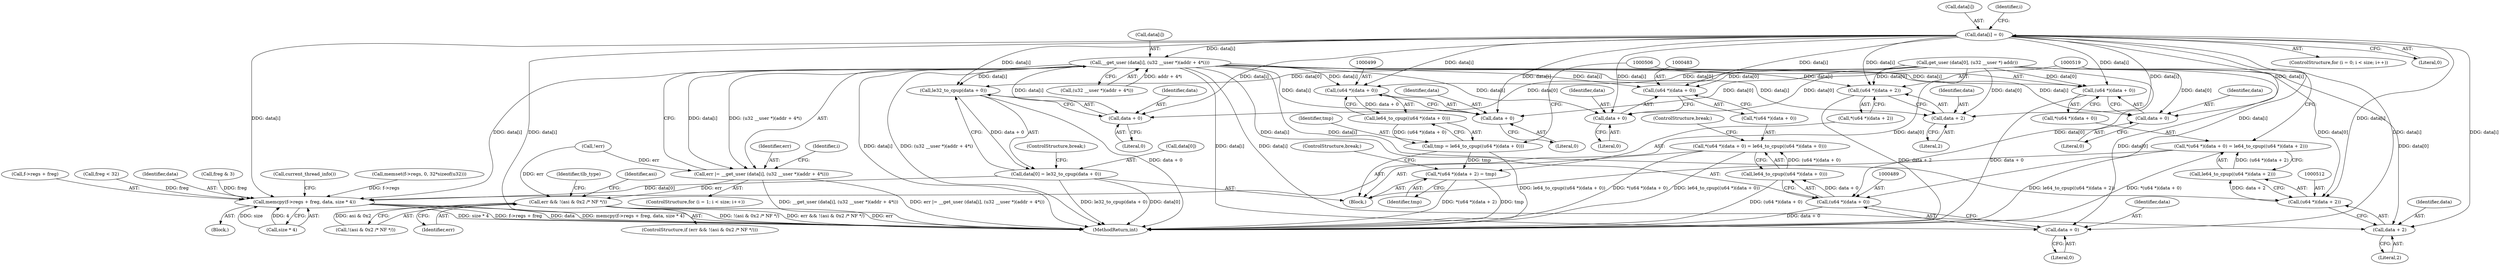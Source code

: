 digraph "0_linux_a8b0ca17b80e92faab46ee7179ba9e99ccb61233_36@array" {
"1000397" [label="(Call,data[i] = 0)"];
"1000426" [label="(Call,__get_user (data[i], (u32 __user *)(addr + 4*i)))"];
"1000424" [label="(Call,err |= __get_user (data[i], (u32 __user *)(addr + 4*i)))"];
"1000438" [label="(Call,err && !(asi & 0x2 /* NF */))"];
"1000474" [label="(Call,le32_to_cpup(data + 0))"];
"1000470" [label="(Call,data[0] = le32_to_cpup(data + 0))"];
"1000584" [label="(Call,memcpy(f->regs + freg, data, size * 4))"];
"1000475" [label="(Call,data + 0)"];
"1000482" [label="(Call,(u64 *)(data + 0))"];
"1000484" [label="(Call,data + 0)"];
"1000488" [label="(Call,(u64 *)(data + 0))"];
"1000487" [label="(Call,le64_to_cpup((u64 *)(data + 0)))"];
"1000480" [label="(Call,*(u64 *)(data + 0) = le64_to_cpup((u64 *)(data + 0)))"];
"1000490" [label="(Call,data + 0)"];
"1000498" [label="(Call,(u64 *)(data + 0))"];
"1000497" [label="(Call,le64_to_cpup((u64 *)(data + 0)))"];
"1000495" [label="(Call,tmp = le64_to_cpup((u64 *)(data + 0)))"];
"1000516" [label="(Call,*(u64 *)(data + 2) = tmp)"];
"1000500" [label="(Call,data + 0)"];
"1000505" [label="(Call,(u64 *)(data + 0))"];
"1000507" [label="(Call,data + 0)"];
"1000511" [label="(Call,(u64 *)(data + 2))"];
"1000510" [label="(Call,le64_to_cpup((u64 *)(data + 2)))"];
"1000503" [label="(Call,*(u64 *)(data + 0) = le64_to_cpup((u64 *)(data + 2)))"];
"1000513" [label="(Call,data + 2)"];
"1000518" [label="(Call,(u64 *)(data + 2))"];
"1000520" [label="(Call,data + 2)"];
"1000509" [label="(Literal,0)"];
"1000412" [label="(Call,!err)"];
"1000487" [label="(Call,le64_to_cpup((u64 *)(data + 0)))"];
"1000516" [label="(Call,*(u64 *)(data + 2) = tmp)"];
"1000430" [label="(Call,(u32 __user *)(addr + 4*i))"];
"1000397" [label="(Call,data[i] = 0)"];
"1000510" [label="(Call,le64_to_cpup((u64 *)(data + 2)))"];
"1000424" [label="(Call,err |= __get_user (data[i], (u32 __user *)(addr + 4*i)))"];
"1000484" [label="(Call,data + 0)"];
"1000496" [label="(Identifier,tmp)"];
"1000425" [label="(Identifier,err)"];
"1000478" [label="(ControlStructure,break;)"];
"1000415" [label="(ControlStructure,for (i = 1; i < size; i++))"];
"1000426" [label="(Call,__get_user (data[i], (u32 __user *)(addr + 4*i)))"];
"1000439" [label="(Identifier,err)"];
"1000468" [label="(Block,)"];
"1000563" [label="(Call,memset(f->regs, 0, 32*sizeof(u32)))"];
"1000524" [label="(ControlStructure,break;)"];
"1000521" [label="(Identifier,data)"];
"1000475" [label="(Call,data + 0)"];
"1000585" [label="(Call,f->regs + freg)"];
"1000597" [label="(Call,current_thread_info())"];
"1000404" [label="(Call,get_user (data[0], (u32 __user *) addr))"];
"1000507" [label="(Call,data + 0)"];
"1000492" [label="(Literal,0)"];
"1000447" [label="(Identifier,tlb_type)"];
"1000491" [label="(Identifier,data)"];
"1000504" [label="(Call,*(u64 *)(data + 0))"];
"1000508" [label="(Identifier,data)"];
"1000515" [label="(Literal,2)"];
"1000605" [label="(MethodReturn,int)"];
"1000437" [label="(ControlStructure,if (err && !(asi & 0x2 /* NF */)))"];
"1000560" [label="(Call,freg < 32)"];
"1000591" [label="(Call,size * 4)"];
"1000481" [label="(Call,*(u64 *)(data + 0))"];
"1000517" [label="(Call,*(u64 *)(data + 2))"];
"1000485" [label="(Identifier,data)"];
"1000462" [label="(Identifier,asi)"];
"1000474" [label="(Call,le32_to_cpup(data + 0))"];
"1000470" [label="(Call,data[0] = le32_to_cpup(data + 0))"];
"1000486" [label="(Literal,0)"];
"1000511" [label="(Call,(u64 *)(data + 2))"];
"1000471" [label="(Call,data[0])"];
"1000590" [label="(Identifier,data)"];
"1000480" [label="(Call,*(u64 *)(data + 0) = le64_to_cpup((u64 *)(data + 0)))"];
"1000477" [label="(Literal,0)"];
"1000427" [label="(Call,data[i])"];
"1000514" [label="(Identifier,data)"];
"1000523" [label="(Identifier,tmp)"];
"1000501" [label="(Identifier,data)"];
"1000440" [label="(Call,!(asi & 0x2 /* NF */))"];
"1000520" [label="(Call,data + 2)"];
"1000490" [label="(Call,data + 0)"];
"1000513" [label="(Call,data + 2)"];
"1000500" [label="(Call,data + 0)"];
"1000505" [label="(Call,(u64 *)(data + 0))"];
"1000398" [label="(Call,data[i])"];
"1000165" [label="(Call,freg & 3)"];
"1000502" [label="(Literal,0)"];
"1000438" [label="(Call,err && !(asi & 0x2 /* NF */))"];
"1000476" [label="(Identifier,data)"];
"1000518" [label="(Call,(u64 *)(data + 2))"];
"1000488" [label="(Call,(u64 *)(data + 0))"];
"1000423" [label="(Identifier,i)"];
"1000503" [label="(Call,*(u64 *)(data + 0) = le64_to_cpup((u64 *)(data + 2)))"];
"1000482" [label="(Call,(u64 *)(data + 0))"];
"1000388" [label="(ControlStructure,for (i = 0; i < size; i++))"];
"1000497" [label="(Call,le64_to_cpup((u64 *)(data + 0)))"];
"1000495" [label="(Call,tmp = le64_to_cpup((u64 *)(data + 0)))"];
"1000493" [label="(ControlStructure,break;)"];
"1000401" [label="(Literal,0)"];
"1000332" [label="(Block,)"];
"1000498" [label="(Call,(u64 *)(data + 0))"];
"1000522" [label="(Literal,2)"];
"1000584" [label="(Call,memcpy(f->regs + freg, data, size * 4))"];
"1000396" [label="(Identifier,i)"];
"1000397" -> "1000388"  [label="AST: "];
"1000397" -> "1000401"  [label="CFG: "];
"1000398" -> "1000397"  [label="AST: "];
"1000401" -> "1000397"  [label="AST: "];
"1000396" -> "1000397"  [label="CFG: "];
"1000397" -> "1000605"  [label="DDG: data[i]"];
"1000397" -> "1000426"  [label="DDG: data[i]"];
"1000397" -> "1000474"  [label="DDG: data[i]"];
"1000397" -> "1000475"  [label="DDG: data[i]"];
"1000397" -> "1000482"  [label="DDG: data[i]"];
"1000397" -> "1000484"  [label="DDG: data[i]"];
"1000397" -> "1000488"  [label="DDG: data[i]"];
"1000397" -> "1000490"  [label="DDG: data[i]"];
"1000397" -> "1000498"  [label="DDG: data[i]"];
"1000397" -> "1000500"  [label="DDG: data[i]"];
"1000397" -> "1000505"  [label="DDG: data[i]"];
"1000397" -> "1000507"  [label="DDG: data[i]"];
"1000397" -> "1000511"  [label="DDG: data[i]"];
"1000397" -> "1000513"  [label="DDG: data[i]"];
"1000397" -> "1000518"  [label="DDG: data[i]"];
"1000397" -> "1000520"  [label="DDG: data[i]"];
"1000397" -> "1000584"  [label="DDG: data[i]"];
"1000426" -> "1000424"  [label="AST: "];
"1000426" -> "1000430"  [label="CFG: "];
"1000427" -> "1000426"  [label="AST: "];
"1000430" -> "1000426"  [label="AST: "];
"1000424" -> "1000426"  [label="CFG: "];
"1000426" -> "1000605"  [label="DDG: data[i]"];
"1000426" -> "1000605"  [label="DDG: (u32 __user *)(addr + 4*i)"];
"1000426" -> "1000424"  [label="DDG: data[i]"];
"1000426" -> "1000424"  [label="DDG: (u32 __user *)(addr + 4*i)"];
"1000430" -> "1000426"  [label="DDG: addr + 4*i"];
"1000426" -> "1000474"  [label="DDG: data[i]"];
"1000426" -> "1000475"  [label="DDG: data[i]"];
"1000426" -> "1000482"  [label="DDG: data[i]"];
"1000426" -> "1000484"  [label="DDG: data[i]"];
"1000426" -> "1000488"  [label="DDG: data[i]"];
"1000426" -> "1000490"  [label="DDG: data[i]"];
"1000426" -> "1000498"  [label="DDG: data[i]"];
"1000426" -> "1000500"  [label="DDG: data[i]"];
"1000426" -> "1000505"  [label="DDG: data[i]"];
"1000426" -> "1000507"  [label="DDG: data[i]"];
"1000426" -> "1000511"  [label="DDG: data[i]"];
"1000426" -> "1000513"  [label="DDG: data[i]"];
"1000426" -> "1000518"  [label="DDG: data[i]"];
"1000426" -> "1000520"  [label="DDG: data[i]"];
"1000426" -> "1000584"  [label="DDG: data[i]"];
"1000424" -> "1000415"  [label="AST: "];
"1000425" -> "1000424"  [label="AST: "];
"1000423" -> "1000424"  [label="CFG: "];
"1000424" -> "1000605"  [label="DDG: __get_user (data[i], (u32 __user *)(addr + 4*i))"];
"1000424" -> "1000605"  [label="DDG: err |= __get_user (data[i], (u32 __user *)(addr + 4*i))"];
"1000412" -> "1000424"  [label="DDG: err"];
"1000424" -> "1000438"  [label="DDG: err"];
"1000438" -> "1000437"  [label="AST: "];
"1000438" -> "1000439"  [label="CFG: "];
"1000438" -> "1000440"  [label="CFG: "];
"1000439" -> "1000438"  [label="AST: "];
"1000440" -> "1000438"  [label="AST: "];
"1000447" -> "1000438"  [label="CFG: "];
"1000462" -> "1000438"  [label="CFG: "];
"1000438" -> "1000605"  [label="DDG: !(asi & 0x2 /* NF */)"];
"1000438" -> "1000605"  [label="DDG: err && !(asi & 0x2 /* NF */)"];
"1000438" -> "1000605"  [label="DDG: err"];
"1000412" -> "1000438"  [label="DDG: err"];
"1000440" -> "1000438"  [label="DDG: asi & 0x2"];
"1000474" -> "1000470"  [label="AST: "];
"1000474" -> "1000475"  [label="CFG: "];
"1000475" -> "1000474"  [label="AST: "];
"1000470" -> "1000474"  [label="CFG: "];
"1000474" -> "1000605"  [label="DDG: data + 0"];
"1000474" -> "1000470"  [label="DDG: data + 0"];
"1000404" -> "1000474"  [label="DDG: data[0]"];
"1000470" -> "1000468"  [label="AST: "];
"1000471" -> "1000470"  [label="AST: "];
"1000478" -> "1000470"  [label="CFG: "];
"1000470" -> "1000605"  [label="DDG: le32_to_cpup(data + 0)"];
"1000470" -> "1000605"  [label="DDG: data[0]"];
"1000470" -> "1000584"  [label="DDG: data[0]"];
"1000584" -> "1000332"  [label="AST: "];
"1000584" -> "1000591"  [label="CFG: "];
"1000585" -> "1000584"  [label="AST: "];
"1000590" -> "1000584"  [label="AST: "];
"1000591" -> "1000584"  [label="AST: "];
"1000597" -> "1000584"  [label="CFG: "];
"1000584" -> "1000605"  [label="DDG: data"];
"1000584" -> "1000605"  [label="DDG: memcpy(f->regs + freg, data, size * 4)"];
"1000584" -> "1000605"  [label="DDG: size * 4"];
"1000584" -> "1000605"  [label="DDG: f->regs + freg"];
"1000563" -> "1000584"  [label="DDG: f->regs"];
"1000165" -> "1000584"  [label="DDG: freg"];
"1000560" -> "1000584"  [label="DDG: freg"];
"1000404" -> "1000584"  [label="DDG: data[0]"];
"1000591" -> "1000584"  [label="DDG: size"];
"1000591" -> "1000584"  [label="DDG: 4"];
"1000475" -> "1000477"  [label="CFG: "];
"1000476" -> "1000475"  [label="AST: "];
"1000477" -> "1000475"  [label="AST: "];
"1000404" -> "1000475"  [label="DDG: data[0]"];
"1000482" -> "1000481"  [label="AST: "];
"1000482" -> "1000484"  [label="CFG: "];
"1000483" -> "1000482"  [label="AST: "];
"1000484" -> "1000482"  [label="AST: "];
"1000481" -> "1000482"  [label="CFG: "];
"1000404" -> "1000482"  [label="DDG: data[0]"];
"1000484" -> "1000486"  [label="CFG: "];
"1000485" -> "1000484"  [label="AST: "];
"1000486" -> "1000484"  [label="AST: "];
"1000404" -> "1000484"  [label="DDG: data[0]"];
"1000488" -> "1000487"  [label="AST: "];
"1000488" -> "1000490"  [label="CFG: "];
"1000489" -> "1000488"  [label="AST: "];
"1000490" -> "1000488"  [label="AST: "];
"1000487" -> "1000488"  [label="CFG: "];
"1000488" -> "1000605"  [label="DDG: data + 0"];
"1000488" -> "1000487"  [label="DDG: data + 0"];
"1000404" -> "1000488"  [label="DDG: data[0]"];
"1000487" -> "1000480"  [label="AST: "];
"1000480" -> "1000487"  [label="CFG: "];
"1000487" -> "1000605"  [label="DDG: (u64 *)(data + 0)"];
"1000487" -> "1000480"  [label="DDG: (u64 *)(data + 0)"];
"1000480" -> "1000468"  [label="AST: "];
"1000481" -> "1000480"  [label="AST: "];
"1000493" -> "1000480"  [label="CFG: "];
"1000480" -> "1000605"  [label="DDG: *(u64 *)(data + 0)"];
"1000480" -> "1000605"  [label="DDG: le64_to_cpup((u64 *)(data + 0))"];
"1000490" -> "1000492"  [label="CFG: "];
"1000491" -> "1000490"  [label="AST: "];
"1000492" -> "1000490"  [label="AST: "];
"1000404" -> "1000490"  [label="DDG: data[0]"];
"1000498" -> "1000497"  [label="AST: "];
"1000498" -> "1000500"  [label="CFG: "];
"1000499" -> "1000498"  [label="AST: "];
"1000500" -> "1000498"  [label="AST: "];
"1000497" -> "1000498"  [label="CFG: "];
"1000498" -> "1000497"  [label="DDG: data + 0"];
"1000404" -> "1000498"  [label="DDG: data[0]"];
"1000497" -> "1000495"  [label="AST: "];
"1000495" -> "1000497"  [label="CFG: "];
"1000497" -> "1000495"  [label="DDG: (u64 *)(data + 0)"];
"1000495" -> "1000468"  [label="AST: "];
"1000496" -> "1000495"  [label="AST: "];
"1000506" -> "1000495"  [label="CFG: "];
"1000495" -> "1000605"  [label="DDG: le64_to_cpup((u64 *)(data + 0))"];
"1000495" -> "1000516"  [label="DDG: tmp"];
"1000516" -> "1000468"  [label="AST: "];
"1000516" -> "1000523"  [label="CFG: "];
"1000517" -> "1000516"  [label="AST: "];
"1000523" -> "1000516"  [label="AST: "];
"1000524" -> "1000516"  [label="CFG: "];
"1000516" -> "1000605"  [label="DDG: tmp"];
"1000516" -> "1000605"  [label="DDG: *(u64 *)(data + 2)"];
"1000500" -> "1000502"  [label="CFG: "];
"1000501" -> "1000500"  [label="AST: "];
"1000502" -> "1000500"  [label="AST: "];
"1000404" -> "1000500"  [label="DDG: data[0]"];
"1000505" -> "1000504"  [label="AST: "];
"1000505" -> "1000507"  [label="CFG: "];
"1000506" -> "1000505"  [label="AST: "];
"1000507" -> "1000505"  [label="AST: "];
"1000504" -> "1000505"  [label="CFG: "];
"1000505" -> "1000605"  [label="DDG: data + 0"];
"1000404" -> "1000505"  [label="DDG: data[0]"];
"1000507" -> "1000509"  [label="CFG: "];
"1000508" -> "1000507"  [label="AST: "];
"1000509" -> "1000507"  [label="AST: "];
"1000404" -> "1000507"  [label="DDG: data[0]"];
"1000511" -> "1000510"  [label="AST: "];
"1000511" -> "1000513"  [label="CFG: "];
"1000512" -> "1000511"  [label="AST: "];
"1000513" -> "1000511"  [label="AST: "];
"1000510" -> "1000511"  [label="CFG: "];
"1000511" -> "1000510"  [label="DDG: data + 2"];
"1000404" -> "1000511"  [label="DDG: data[0]"];
"1000510" -> "1000503"  [label="AST: "];
"1000503" -> "1000510"  [label="CFG: "];
"1000510" -> "1000503"  [label="DDG: (u64 *)(data + 2)"];
"1000503" -> "1000468"  [label="AST: "];
"1000504" -> "1000503"  [label="AST: "];
"1000519" -> "1000503"  [label="CFG: "];
"1000503" -> "1000605"  [label="DDG: *(u64 *)(data + 0)"];
"1000503" -> "1000605"  [label="DDG: le64_to_cpup((u64 *)(data + 2))"];
"1000513" -> "1000515"  [label="CFG: "];
"1000514" -> "1000513"  [label="AST: "];
"1000515" -> "1000513"  [label="AST: "];
"1000404" -> "1000513"  [label="DDG: data[0]"];
"1000518" -> "1000517"  [label="AST: "];
"1000518" -> "1000520"  [label="CFG: "];
"1000519" -> "1000518"  [label="AST: "];
"1000520" -> "1000518"  [label="AST: "];
"1000517" -> "1000518"  [label="CFG: "];
"1000518" -> "1000605"  [label="DDG: data + 2"];
"1000404" -> "1000518"  [label="DDG: data[0]"];
"1000520" -> "1000522"  [label="CFG: "];
"1000521" -> "1000520"  [label="AST: "];
"1000522" -> "1000520"  [label="AST: "];
"1000404" -> "1000520"  [label="DDG: data[0]"];
}
